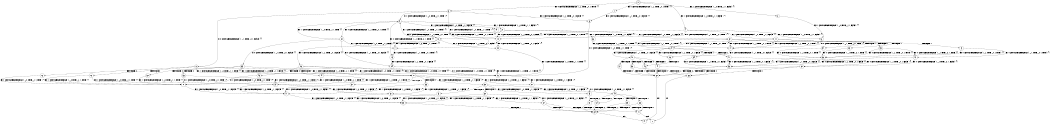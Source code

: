 digraph BCG {
size = "7, 10.5";
center = TRUE;
node [shape = circle];
0 [peripheries = 2];
0 -> 1 [label = "EX !0 !ATOMIC_EXCH_BRANCH (1, +1, TRUE, +0, 1, TRUE) !{}"];
0 -> 2 [label = "EX !1 !ATOMIC_EXCH_BRANCH (1, +0, TRUE, +1, 1, FALSE) !{}"];
0 -> 3 [label = "EX !0 !ATOMIC_EXCH_BRANCH (1, +1, TRUE, +0, 1, TRUE) !{}"];
0 -> 4 [label = "EX !1 !ATOMIC_EXCH_BRANCH (1, +0, TRUE, +1, 1, FALSE) !{}"];
1 -> 5 [label = "EX !0 !ATOMIC_EXCH_BRANCH (1, +1, TRUE, +0, 1, FALSE) !{}"];
2 -> 6 [label = "EX !1 !ATOMIC_EXCH_BRANCH (1, +0, TRUE, +1, 1, FALSE) !{}"];
3 -> 5 [label = "EX !0 !ATOMIC_EXCH_BRANCH (1, +1, TRUE, +0, 1, FALSE) !{}"];
3 -> 7 [label = "EX !1 !ATOMIC_EXCH_BRANCH (1, +0, TRUE, +1, 1, TRUE) !{}"];
3 -> 8 [label = "EX !0 !ATOMIC_EXCH_BRANCH (1, +1, TRUE, +0, 1, FALSE) !{}"];
3 -> 9 [label = "EX !1 !ATOMIC_EXCH_BRANCH (1, +0, TRUE, +1, 1, TRUE) !{}"];
4 -> 6 [label = "EX !1 !ATOMIC_EXCH_BRANCH (1, +0, TRUE, +1, 1, FALSE) !{}"];
4 -> 10 [label = "EX !0 !ATOMIC_EXCH_BRANCH (1, +1, TRUE, +0, 1, TRUE) !{}"];
4 -> 11 [label = "EX !1 !ATOMIC_EXCH_BRANCH (1, +0, TRUE, +1, 1, FALSE) !{}"];
4 -> 12 [label = "EX !0 !ATOMIC_EXCH_BRANCH (1, +1, TRUE, +0, 1, TRUE) !{}"];
5 -> 13 [label = "EX !1 !ATOMIC_EXCH_BRANCH (1, +0, TRUE, +1, 1, TRUE) !{}"];
6 -> 14 [label = "EX !0 !ATOMIC_EXCH_BRANCH (1, +1, TRUE, +0, 1, TRUE) !{}"];
7 -> 15 [label = "EX !0 !ATOMIC_EXCH_BRANCH (1, +1, TRUE, +0, 1, TRUE) !{}"];
8 -> 13 [label = "EX !1 !ATOMIC_EXCH_BRANCH (1, +0, TRUE, +1, 1, TRUE) !{}"];
8 -> 16 [label = "TERMINATE !0"];
8 -> 17 [label = "EX !1 !ATOMIC_EXCH_BRANCH (1, +0, TRUE, +1, 1, TRUE) !{}"];
8 -> 18 [label = "TERMINATE !0"];
9 -> 15 [label = "EX !0 !ATOMIC_EXCH_BRANCH (1, +1, TRUE, +0, 1, TRUE) !{}"];
9 -> 19 [label = "EX !1 !ATOMIC_EXCH_BRANCH (1, +0, TRUE, +1, 1, FALSE) !{}"];
9 -> 20 [label = "EX !0 !ATOMIC_EXCH_BRANCH (1, +1, TRUE, +0, 1, TRUE) !{}"];
9 -> 21 [label = "EX !1 !ATOMIC_EXCH_BRANCH (1, +0, TRUE, +1, 1, FALSE) !{}"];
10 -> 22 [label = "EX !0 !ATOMIC_EXCH_BRANCH (1, +1, TRUE, +0, 1, FALSE) !{}"];
11 -> 14 [label = "EX !0 !ATOMIC_EXCH_BRANCH (1, +1, TRUE, +0, 1, TRUE) !{}"];
11 -> 23 [label = "TERMINATE !1"];
11 -> 24 [label = "EX !0 !ATOMIC_EXCH_BRANCH (1, +1, TRUE, +0, 1, TRUE) !{}"];
11 -> 25 [label = "TERMINATE !1"];
12 -> 22 [label = "EX !0 !ATOMIC_EXCH_BRANCH (1, +1, TRUE, +0, 1, FALSE) !{}"];
12 -> 7 [label = "EX !1 !ATOMIC_EXCH_BRANCH (1, +0, TRUE, +1, 1, TRUE) !{}"];
12 -> 26 [label = "EX !0 !ATOMIC_EXCH_BRANCH (1, +1, TRUE, +0, 1, FALSE) !{}"];
12 -> 9 [label = "EX !1 !ATOMIC_EXCH_BRANCH (1, +0, TRUE, +1, 1, TRUE) !{}"];
13 -> 27 [label = "EX !1 !ATOMIC_EXCH_BRANCH (1, +0, TRUE, +1, 1, FALSE) !{}"];
14 -> 28 [label = "EX !0 !ATOMIC_EXCH_BRANCH (1, +1, TRUE, +0, 1, FALSE) !{}"];
15 -> 29 [label = "EX !0 !ATOMIC_EXCH_BRANCH (1, +1, TRUE, +0, 1, FALSE) !{}"];
16 -> 30 [label = "EX !1 !ATOMIC_EXCH_BRANCH (1, +0, TRUE, +1, 1, TRUE) !{}"];
17 -> 27 [label = "EX !1 !ATOMIC_EXCH_BRANCH (1, +0, TRUE, +1, 1, FALSE) !{}"];
17 -> 31 [label = "TERMINATE !0"];
17 -> 32 [label = "EX !1 !ATOMIC_EXCH_BRANCH (1, +0, TRUE, +1, 1, FALSE) !{}"];
17 -> 33 [label = "TERMINATE !0"];
18 -> 30 [label = "EX !1 !ATOMIC_EXCH_BRANCH (1, +0, TRUE, +1, 1, TRUE) !{}"];
18 -> 34 [label = "EX !1 !ATOMIC_EXCH_BRANCH (1, +0, TRUE, +1, 1, TRUE) !{}"];
19 -> 10 [label = "EX !0 !ATOMIC_EXCH_BRANCH (1, +1, TRUE, +0, 1, TRUE) !{}"];
20 -> 29 [label = "EX !0 !ATOMIC_EXCH_BRANCH (1, +1, TRUE, +0, 1, FALSE) !{}"];
20 -> 7 [label = "EX !1 !ATOMIC_EXCH_BRANCH (1, +0, TRUE, +1, 1, TRUE) !{}"];
20 -> 35 [label = "EX !0 !ATOMIC_EXCH_BRANCH (1, +1, TRUE, +0, 1, FALSE) !{}"];
20 -> 9 [label = "EX !1 !ATOMIC_EXCH_BRANCH (1, +0, TRUE, +1, 1, TRUE) !{}"];
21 -> 10 [label = "EX !0 !ATOMIC_EXCH_BRANCH (1, +1, TRUE, +0, 1, TRUE) !{}"];
21 -> 36 [label = "EX !1 !ATOMIC_EXCH_BRANCH (1, +0, TRUE, +1, 1, FALSE) !{}"];
21 -> 12 [label = "EX !0 !ATOMIC_EXCH_BRANCH (1, +1, TRUE, +0, 1, TRUE) !{}"];
21 -> 37 [label = "EX !1 !ATOMIC_EXCH_BRANCH (1, +0, TRUE, +1, 1, FALSE) !{}"];
22 -> 13 [label = "EX !1 !ATOMIC_EXCH_BRANCH (1, +0, TRUE, +1, 1, TRUE) !{}"];
23 -> 38 [label = "EX !0 !ATOMIC_EXCH_BRANCH (1, +1, TRUE, +0, 1, TRUE) !{}"];
24 -> 28 [label = "EX !0 !ATOMIC_EXCH_BRANCH (1, +1, TRUE, +0, 1, FALSE) !{}"];
24 -> 39 [label = "TERMINATE !1"];
24 -> 40 [label = "EX !0 !ATOMIC_EXCH_BRANCH (1, +1, TRUE, +0, 1, FALSE) !{}"];
24 -> 41 [label = "TERMINATE !1"];
25 -> 38 [label = "EX !0 !ATOMIC_EXCH_BRANCH (1, +1, TRUE, +0, 1, TRUE) !{}"];
25 -> 42 [label = "EX !0 !ATOMIC_EXCH_BRANCH (1, +1, TRUE, +0, 1, TRUE) !{}"];
26 -> 13 [label = "EX !1 !ATOMIC_EXCH_BRANCH (1, +0, TRUE, +1, 1, TRUE) !{}"];
26 -> 43 [label = "TERMINATE !0"];
26 -> 17 [label = "EX !1 !ATOMIC_EXCH_BRANCH (1, +0, TRUE, +1, 1, TRUE) !{}"];
26 -> 44 [label = "TERMINATE !0"];
27 -> 45 [label = "EX !1 !ATOMIC_EXCH_BRANCH (1, +0, TRUE, +1, 1, FALSE) !{}"];
28 -> 46 [label = "TERMINATE !0"];
29 -> 13 [label = "EX !1 !ATOMIC_EXCH_BRANCH (1, +0, TRUE, +1, 1, TRUE) !{}"];
30 -> 47 [label = "EX !1 !ATOMIC_EXCH_BRANCH (1, +0, TRUE, +1, 1, FALSE) !{}"];
31 -> 47 [label = "EX !1 !ATOMIC_EXCH_BRANCH (1, +0, TRUE, +1, 1, FALSE) !{}"];
32 -> 45 [label = "EX !1 !ATOMIC_EXCH_BRANCH (1, +0, TRUE, +1, 1, FALSE) !{}"];
32 -> 48 [label = "TERMINATE !0"];
32 -> 49 [label = "EX !1 !ATOMIC_EXCH_BRANCH (1, +0, TRUE, +1, 1, FALSE) !{}"];
32 -> 50 [label = "TERMINATE !0"];
33 -> 47 [label = "EX !1 !ATOMIC_EXCH_BRANCH (1, +0, TRUE, +1, 1, FALSE) !{}"];
33 -> 51 [label = "EX !1 !ATOMIC_EXCH_BRANCH (1, +0, TRUE, +1, 1, FALSE) !{}"];
34 -> 47 [label = "EX !1 !ATOMIC_EXCH_BRANCH (1, +0, TRUE, +1, 1, FALSE) !{}"];
34 -> 51 [label = "EX !1 !ATOMIC_EXCH_BRANCH (1, +0, TRUE, +1, 1, FALSE) !{}"];
35 -> 13 [label = "EX !1 !ATOMIC_EXCH_BRANCH (1, +0, TRUE, +1, 1, TRUE) !{}"];
35 -> 52 [label = "TERMINATE !0"];
35 -> 17 [label = "EX !1 !ATOMIC_EXCH_BRANCH (1, +0, TRUE, +1, 1, TRUE) !{}"];
35 -> 53 [label = "TERMINATE !0"];
36 -> 14 [label = "EX !0 !ATOMIC_EXCH_BRANCH (1, +1, TRUE, +0, 1, TRUE) !{}"];
37 -> 14 [label = "EX !0 !ATOMIC_EXCH_BRANCH (1, +1, TRUE, +0, 1, TRUE) !{}"];
37 -> 54 [label = "TERMINATE !1"];
37 -> 24 [label = "EX !0 !ATOMIC_EXCH_BRANCH (1, +1, TRUE, +0, 1, TRUE) !{}"];
37 -> 55 [label = "TERMINATE !1"];
38 -> 56 [label = "EX !0 !ATOMIC_EXCH_BRANCH (1, +1, TRUE, +0, 1, FALSE) !{}"];
39 -> 56 [label = "EX !0 !ATOMIC_EXCH_BRANCH (1, +1, TRUE, +0, 1, FALSE) !{}"];
40 -> 46 [label = "TERMINATE !0"];
40 -> 57 [label = "TERMINATE !1"];
40 -> 58 [label = "TERMINATE !0"];
40 -> 59 [label = "TERMINATE !1"];
41 -> 56 [label = "EX !0 !ATOMIC_EXCH_BRANCH (1, +1, TRUE, +0, 1, FALSE) !{}"];
41 -> 60 [label = "EX !0 !ATOMIC_EXCH_BRANCH (1, +1, TRUE, +0, 1, FALSE) !{}"];
42 -> 56 [label = "EX !0 !ATOMIC_EXCH_BRANCH (1, +1, TRUE, +0, 1, FALSE) !{}"];
42 -> 60 [label = "EX !0 !ATOMIC_EXCH_BRANCH (1, +1, TRUE, +0, 1, FALSE) !{}"];
43 -> 30 [label = "EX !1 !ATOMIC_EXCH_BRANCH (1, +0, TRUE, +1, 1, TRUE) !{}"];
44 -> 30 [label = "EX !1 !ATOMIC_EXCH_BRANCH (1, +0, TRUE, +1, 1, TRUE) !{}"];
44 -> 34 [label = "EX !1 !ATOMIC_EXCH_BRANCH (1, +0, TRUE, +1, 1, TRUE) !{}"];
45 -> 61 [label = "TERMINATE !0"];
46 -> 62 [label = "TERMINATE !1"];
47 -> 63 [label = "EX !1 !ATOMIC_EXCH_BRANCH (1, +0, TRUE, +1, 1, FALSE) !{}"];
48 -> 63 [label = "EX !1 !ATOMIC_EXCH_BRANCH (1, +0, TRUE, +1, 1, FALSE) !{}"];
49 -> 61 [label = "TERMINATE !0"];
49 -> 64 [label = "TERMINATE !1"];
49 -> 65 [label = "TERMINATE !0"];
49 -> 66 [label = "TERMINATE !1"];
50 -> 63 [label = "EX !1 !ATOMIC_EXCH_BRANCH (1, +0, TRUE, +1, 1, FALSE) !{}"];
50 -> 67 [label = "EX !1 !ATOMIC_EXCH_BRANCH (1, +0, TRUE, +1, 1, FALSE) !{}"];
51 -> 63 [label = "EX !1 !ATOMIC_EXCH_BRANCH (1, +0, TRUE, +1, 1, FALSE) !{}"];
51 -> 67 [label = "EX !1 !ATOMIC_EXCH_BRANCH (1, +0, TRUE, +1, 1, FALSE) !{}"];
52 -> 30 [label = "EX !1 !ATOMIC_EXCH_BRANCH (1, +0, TRUE, +1, 1, TRUE) !{}"];
53 -> 30 [label = "EX !1 !ATOMIC_EXCH_BRANCH (1, +0, TRUE, +1, 1, TRUE) !{}"];
53 -> 34 [label = "EX !1 !ATOMIC_EXCH_BRANCH (1, +0, TRUE, +1, 1, TRUE) !{}"];
54 -> 38 [label = "EX !0 !ATOMIC_EXCH_BRANCH (1, +1, TRUE, +0, 1, TRUE) !{}"];
55 -> 38 [label = "EX !0 !ATOMIC_EXCH_BRANCH (1, +1, TRUE, +0, 1, TRUE) !{}"];
55 -> 42 [label = "EX !0 !ATOMIC_EXCH_BRANCH (1, +1, TRUE, +0, 1, TRUE) !{}"];
56 -> 62 [label = "TERMINATE !0"];
57 -> 62 [label = "TERMINATE !0"];
58 -> 62 [label = "TERMINATE !1"];
58 -> 68 [label = "TERMINATE !1"];
59 -> 62 [label = "TERMINATE !0"];
59 -> 68 [label = "TERMINATE !0"];
60 -> 62 [label = "TERMINATE !0"];
60 -> 68 [label = "TERMINATE !0"];
61 -> 69 [label = "TERMINATE !1"];
62 -> 70 [label = "exit"];
63 -> 69 [label = "TERMINATE !1"];
64 -> 69 [label = "TERMINATE !0"];
65 -> 69 [label = "TERMINATE !1"];
65 -> 71 [label = "TERMINATE !1"];
66 -> 69 [label = "TERMINATE !0"];
66 -> 71 [label = "TERMINATE !0"];
67 -> 69 [label = "TERMINATE !1"];
67 -> 71 [label = "TERMINATE !1"];
68 -> 72 [label = "exit"];
69 -> 70 [label = "exit"];
71 -> 72 [label = "exit"];
}
